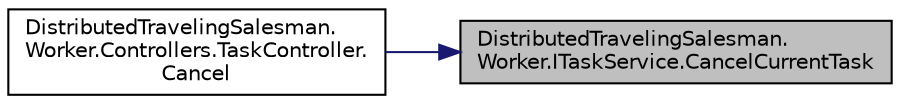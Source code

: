 digraph "DistributedTravelingSalesman.Worker.ITaskService.CancelCurrentTask"
{
 // INTERACTIVE_SVG=YES
 // LATEX_PDF_SIZE
  edge [fontname="Helvetica",fontsize="10",labelfontname="Helvetica",labelfontsize="10"];
  node [fontname="Helvetica",fontsize="10",shape=record];
  rankdir="RL";
  Node1 [label="DistributedTravelingSalesman.\lWorker.ITaskService.CancelCurrentTask",height=0.2,width=0.4,color="black", fillcolor="grey75", style="filled", fontcolor="black",tooltip=" "];
  Node1 -> Node2 [dir="back",color="midnightblue",fontsize="10",style="solid",fontname="Helvetica"];
  Node2 [label="DistributedTravelingSalesman.\lWorker.Controllers.TaskController.\lCancel",height=0.2,width=0.4,color="black", fillcolor="white", style="filled",URL="$class_distributed_traveling_salesman_1_1_worker_1_1_controllers_1_1_task_controller.html#a3ce5fa769f05ff23ac44a1e6b296bb11",tooltip=" "];
}
